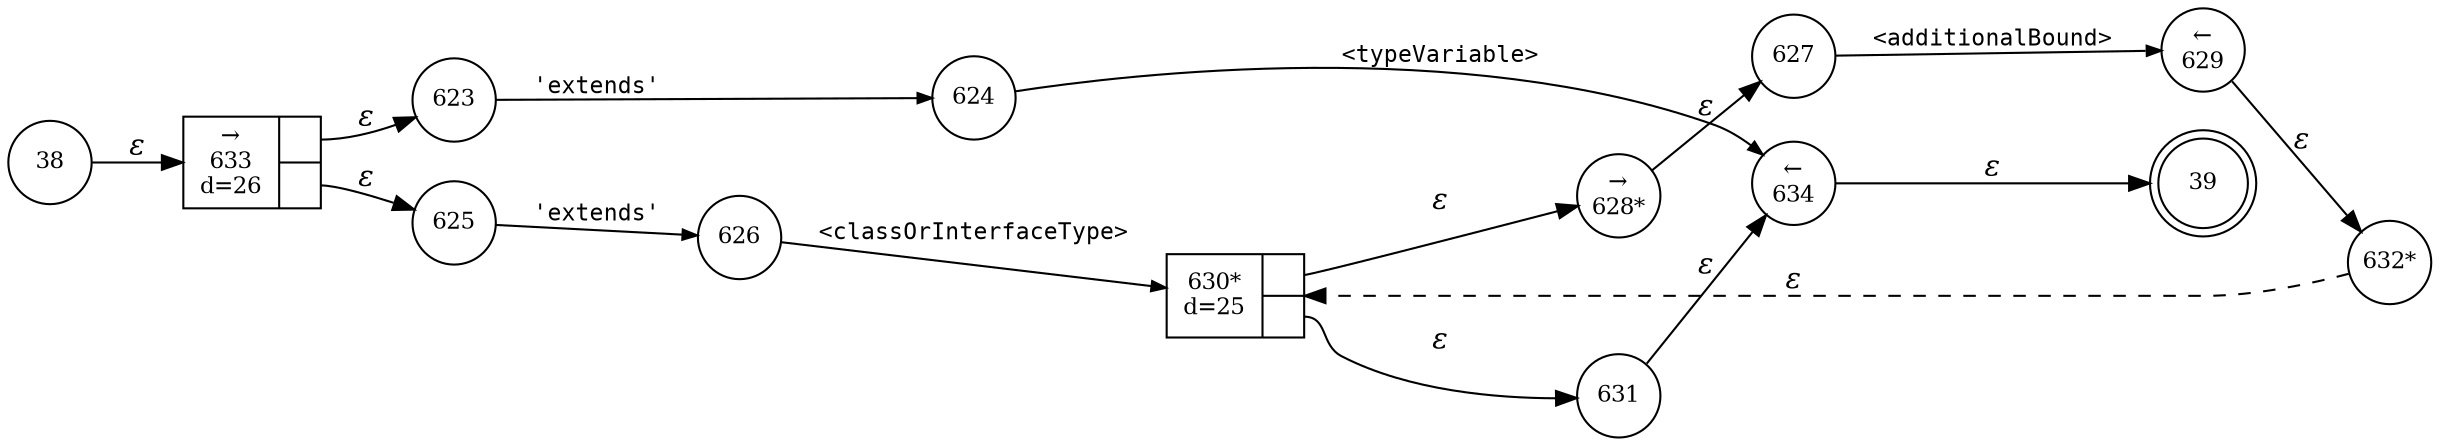 digraph ATN {
rankdir=LR;
s39[fontsize=11, label="39", shape=doublecircle, fixedsize=true, width=.6];
s38[fontsize=11,label="38", shape=circle, fixedsize=true, width=.55, peripheries=1];
s623[fontsize=11,label="623", shape=circle, fixedsize=true, width=.55, peripheries=1];
s624[fontsize=11,label="624", shape=circle, fixedsize=true, width=.55, peripheries=1];
s625[fontsize=11,label="625", shape=circle, fixedsize=true, width=.55, peripheries=1];
s626[fontsize=11,label="626", shape=circle, fixedsize=true, width=.55, peripheries=1];
s627[fontsize=11,label="627", shape=circle, fixedsize=true, width=.55, peripheries=1];
s628[fontsize=11,label="&rarr;\n628*", shape=circle, fixedsize=true, width=.55, peripheries=1];
s629[fontsize=11,label="&larr;\n629", shape=circle, fixedsize=true, width=.55, peripheries=1];
s630[fontsize=11,label="{630*\nd=25|{<p0>|<p1>}}", shape=record, fixedsize=false, peripheries=1];
s631[fontsize=11,label="631", shape=circle, fixedsize=true, width=.55, peripheries=1];
s632[fontsize=11,label="632*", shape=circle, fixedsize=true, width=.55, peripheries=1];
s633[fontsize=11,label="{&rarr;\n633\nd=26|{<p0>|<p1>}}", shape=record, fixedsize=false, peripheries=1];
s634[fontsize=11,label="&larr;\n634", shape=circle, fixedsize=true, width=.55, peripheries=1];
s38 -> s633 [fontname="Times-Italic", label="&epsilon;"];
s633:p0 -> s623 [fontname="Times-Italic", label="&epsilon;"];
s633:p1 -> s625 [fontname="Times-Italic", label="&epsilon;"];
s623 -> s624 [fontsize=11, fontname="Courier", arrowsize=.7, label = "'extends'", arrowhead = normal];
s625 -> s626 [fontsize=11, fontname="Courier", arrowsize=.7, label = "'extends'", arrowhead = normal];
s624 -> s634 [fontsize=11, fontname="Courier", arrowsize=.7, label = "<typeVariable>", arrowhead = normal];
s626 -> s630 [fontsize=11, fontname="Courier", arrowsize=.7, label = "<classOrInterfaceType>", arrowhead = normal];
s634 -> s39 [fontname="Times-Italic", label="&epsilon;"];
s630:p0 -> s628 [fontname="Times-Italic", label="&epsilon;"];
s630:p1 -> s631 [fontname="Times-Italic", label="&epsilon;"];
s628 -> s627 [fontname="Times-Italic", label="&epsilon;"];
s631 -> s634 [fontname="Times-Italic", label="&epsilon;"];
s627 -> s629 [fontsize=11, fontname="Courier", arrowsize=.7, label = "<additionalBound>", arrowhead = normal];
s629 -> s632 [fontname="Times-Italic", label="&epsilon;"];
s632 -> s630 [fontname="Times-Italic", label="&epsilon;", style="dashed"];
}